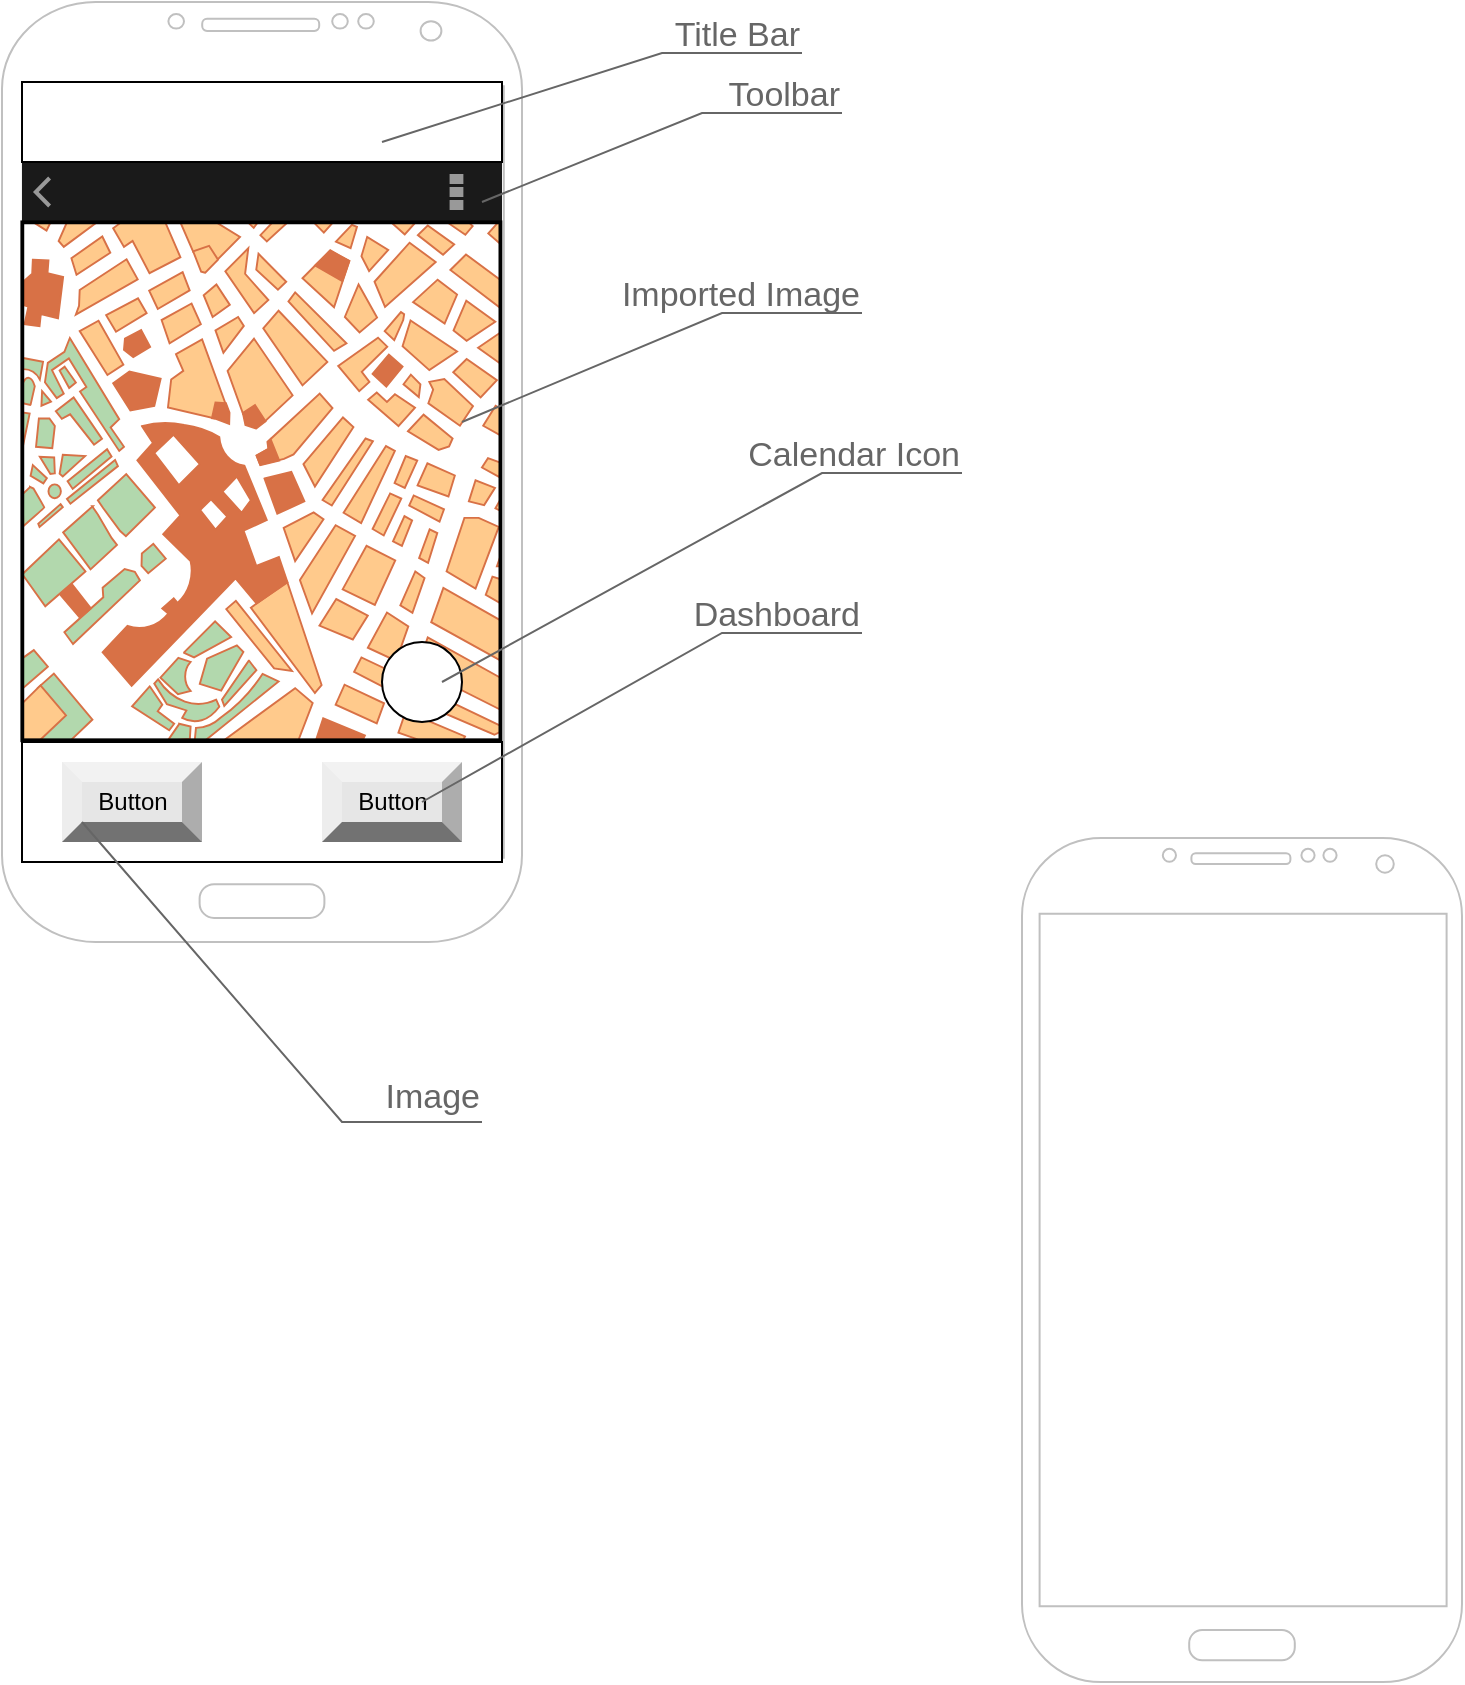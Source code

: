 <mxfile type="github" version="12.6.2">
  <diagram id="DUGcNqFL8XdSad_epkWO" name="Page-1">
    <mxGraphModel grid="1" dx="1102" dy="612" gridSize="10" guides="1" tooltips="1" connect="1" arrows="1" fold="1" page="1" pageScale="1" pageWidth="850" pageHeight="1100" math="0" shadow="0">
      <root>
        <mxCell id="0"/>
        <mxCell id="1" parent="0"/>
        <mxCell id="288GH-l1TSOmYe5aIAmR-1" value="" parent="1" vertex="1" style="verticalLabelPosition=bottom;verticalAlign=top;html=1;shadow=0;dashed=0;strokeWidth=1;shape=mxgraph.android.phone2;strokeColor=#c0c0c0;">
          <mxGeometry as="geometry" height="470" width="260" y="40" x="50"/>
        </mxCell>
        <mxCell id="288GH-l1TSOmYe5aIAmR-5" value="" parent="1" vertex="1" style="strokeWidth=1;html=1;shadow=0;dashed=0;shape=mxgraph.android.action_bar;fillColor=#1A1A1A;strokeColor=#c0c0c0;strokeWidth=2;fontColor=#FFFFFF;">
          <mxGeometry as="geometry" height="30" width="240" y="120" x="60"/>
        </mxCell>
        <mxCell id="288GH-l1TSOmYe5aIAmR-6" value="" parent="1" vertex="1" style="verticalLabelPosition=bottom;verticalAlign=top;html=1;shape=mxgraph.basic.rect;fillColor2=none;strokeWidth=1;size=20;indent=5;">
          <mxGeometry as="geometry" height="60" width="240" y="410" x="60"/>
        </mxCell>
        <mxCell id="288GH-l1TSOmYe5aIAmR-7" value="Button" parent="1" vertex="1" style="labelPosition=center;verticalLabelPosition=middle;align=center;html=1;shape=mxgraph.basic.shaded_button;dx=10;fillColor=#E6E6E6;strokeColor=none;">
          <mxGeometry as="geometry" height="40" width="70" y="420" x="80"/>
        </mxCell>
        <mxCell id="288GH-l1TSOmYe5aIAmR-8" value="Button" parent="1" vertex="1" style="labelPosition=center;verticalLabelPosition=middle;align=center;html=1;shape=mxgraph.basic.shaded_button;dx=10;fillColor=#E6E6E6;strokeColor=none;">
          <mxGeometry as="geometry" height="40" width="70" y="420" x="210"/>
        </mxCell>
        <mxCell id="288GH-l1TSOmYe5aIAmR-9" value="" parent="1" vertex="1" style="verticalLabelPosition=bottom;verticalAlign=top;html=1;shape=mxgraph.basic.rect;fillColor2=none;strokeWidth=1;size=20;indent=5;">
          <mxGeometry as="geometry" height="40" width="240" y="80" x="60"/>
        </mxCell>
        <mxCell id="288GH-l1TSOmYe5aIAmR-10" value="Title Bar" parent="1" vertex="1" style="strokeWidth=1;shadow=0;dashed=0;align=center;html=1;shape=mxgraph.mockup.text.callout;linkText=;textSize=17;textColor=#666666;callDir=NE;callStyle=line;fontSize=17;fontColor=#666666;align=right;verticalAlign=top;strokeColor=#666666;">
          <mxGeometry as="geometry" height="70" width="210" y="40" x="240"/>
        </mxCell>
        <mxCell id="288GH-l1TSOmYe5aIAmR-11" value="Toolbar" parent="1" vertex="1" style="strokeWidth=1;shadow=0;dashed=0;align=center;html=1;shape=mxgraph.mockup.text.callout;linkText=;textSize=17;textColor=#666666;callDir=NE;callStyle=line;fontSize=17;fontColor=#666666;align=right;verticalAlign=top;strokeColor=#666666;">
          <mxGeometry as="geometry" height="70" width="180" y="70" x="290"/>
        </mxCell>
        <mxCell id="288GH-l1TSOmYe5aIAmR-13" value="Dashboard" parent="1" vertex="1" style="strokeWidth=1;shadow=0;dashed=0;align=center;html=1;shape=mxgraph.mockup.text.callout;linkText=;textSize=17;textColor=#666666;callDir=NE;callStyle=line;fontSize=17;fontColor=#666666;align=right;verticalAlign=top;strokeColor=#666666;">
          <mxGeometry as="geometry" height="110" width="220" y="330" x="260"/>
        </mxCell>
        <mxCell id="288GH-l1TSOmYe5aIAmR-15" value="Image" parent="1" vertex="1" style="strokeWidth=1;shadow=0;dashed=0;align=center;html=1;shape=mxgraph.mockup.text.callout;linkText=;textSize=17;textColor=#666666;callDir=SE;callStyle=line;fontSize=17;fontColor=#666666;align=right;verticalAlign=bottom;strokeColor=#666666;">
          <mxGeometry as="geometry" height="150" width="200" y="450" x="90"/>
        </mxCell>
        <mxCell id="288GH-l1TSOmYe5aIAmR-16" value="" parent="1" vertex="1" style="verticalLabelPosition=bottom;shadow=0;dashed=0;align=center;html=1;verticalAlign=top;strokeWidth=1;shape=mxgraph.mockup.misc.map;">
          <mxGeometry as="geometry" height="260" width="240" y="150" x="60"/>
        </mxCell>
        <mxCell id="288GH-l1TSOmYe5aIAmR-17" value="Imported Image" parent="1" vertex="1" style="strokeWidth=1;shadow=0;dashed=0;align=center;html=1;shape=mxgraph.mockup.text.callout;linkText=;textSize=17;textColor=#666666;callDir=NE;callStyle=line;fontSize=17;fontColor=#666666;align=right;verticalAlign=top;strokeColor=#666666;">
          <mxGeometry as="geometry" height="80" width="200" y="170" x="280"/>
        </mxCell>
        <mxCell id="288GH-l1TSOmYe5aIAmR-18" value="" parent="1" vertex="1" style="ellipse;whiteSpace=wrap;html=1;aspect=fixed;">
          <mxGeometry as="geometry" height="40" width="40" y="360" x="240"/>
        </mxCell>
        <mxCell id="288GH-l1TSOmYe5aIAmR-19" value="Calendar Icon" parent="1" vertex="1" style="strokeWidth=1;shadow=0;dashed=0;align=center;html=1;shape=mxgraph.mockup.text.callout;linkText=;textSize=17;textColor=#666666;callDir=NE;callStyle=line;fontSize=17;fontColor=#666666;align=right;verticalAlign=top;strokeColor=#666666;">
          <mxGeometry as="geometry" height="130" width="260" y="250" x="270"/>
        </mxCell>
        <mxCell id="288GH-l1TSOmYe5aIAmR-21" value="" parent="1" vertex="1" style="verticalLabelPosition=bottom;verticalAlign=top;html=1;shadow=0;dashed=0;strokeWidth=1;shape=mxgraph.android.phone2;strokeColor=#c0c0c0;">
          <mxGeometry as="geometry" height="422" width="220" y="458" x="560"/>
        </mxCell>
      </root>
    </mxGraphModel>
  </diagram>
</mxfile>
